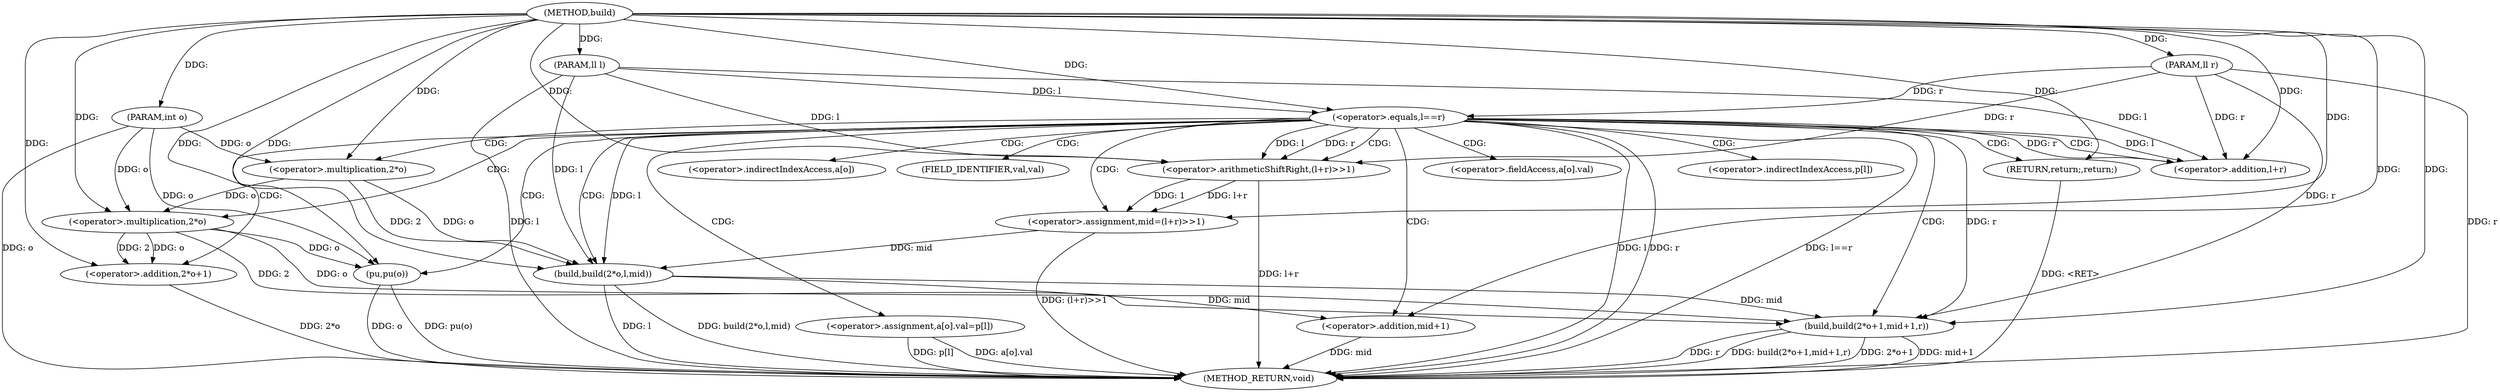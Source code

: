 digraph "build" {  
"1000218" [label = "(METHOD,build)" ]
"1000264" [label = "(METHOD_RETURN,void)" ]
"1000219" [label = "(PARAM,int o)" ]
"1000220" [label = "(PARAM,ll l)" ]
"1000221" [label = "(PARAM,ll r)" ]
"1000239" [label = "(<operator>.assignment,mid=(l+r)>>1)" ]
"1000246" [label = "(build,build(2*o,l,mid))" ]
"1000252" [label = "(build,build(2*o+1,mid+1,r))" ]
"1000262" [label = "(pu,pu(o))" ]
"1000224" [label = "(<operator>.equals,l==r)" ]
"1000228" [label = "(<operator>.assignment,a[o].val=p[l])" ]
"1000237" [label = "(RETURN,return;,return;)" ]
"1000241" [label = "(<operator>.arithmeticShiftRight,(l+r)>>1)" ]
"1000247" [label = "(<operator>.multiplication,2*o)" ]
"1000253" [label = "(<operator>.addition,2*o+1)" ]
"1000258" [label = "(<operator>.addition,mid+1)" ]
"1000242" [label = "(<operator>.addition,l+r)" ]
"1000254" [label = "(<operator>.multiplication,2*o)" ]
"1000229" [label = "(<operator>.fieldAccess,a[o].val)" ]
"1000234" [label = "(<operator>.indirectIndexAccess,p[l])" ]
"1000230" [label = "(<operator>.indirectIndexAccess,a[o])" ]
"1000233" [label = "(FIELD_IDENTIFIER,val,val)" ]
  "1000237" -> "1000264"  [ label = "DDG: <RET>"] 
  "1000219" -> "1000264"  [ label = "DDG: o"] 
  "1000220" -> "1000264"  [ label = "DDG: l"] 
  "1000221" -> "1000264"  [ label = "DDG: r"] 
  "1000224" -> "1000264"  [ label = "DDG: l"] 
  "1000224" -> "1000264"  [ label = "DDG: r"] 
  "1000224" -> "1000264"  [ label = "DDG: l==r"] 
  "1000241" -> "1000264"  [ label = "DDG: l+r"] 
  "1000239" -> "1000264"  [ label = "DDG: (l+r)>>1"] 
  "1000246" -> "1000264"  [ label = "DDG: l"] 
  "1000246" -> "1000264"  [ label = "DDG: build(2*o,l,mid)"] 
  "1000253" -> "1000264"  [ label = "DDG: 2*o"] 
  "1000252" -> "1000264"  [ label = "DDG: 2*o+1"] 
  "1000258" -> "1000264"  [ label = "DDG: mid"] 
  "1000252" -> "1000264"  [ label = "DDG: mid+1"] 
  "1000252" -> "1000264"  [ label = "DDG: r"] 
  "1000252" -> "1000264"  [ label = "DDG: build(2*o+1,mid+1,r)"] 
  "1000262" -> "1000264"  [ label = "DDG: o"] 
  "1000262" -> "1000264"  [ label = "DDG: pu(o)"] 
  "1000228" -> "1000264"  [ label = "DDG: a[o].val"] 
  "1000228" -> "1000264"  [ label = "DDG: p[l]"] 
  "1000218" -> "1000219"  [ label = "DDG: "] 
  "1000218" -> "1000220"  [ label = "DDG: "] 
  "1000218" -> "1000221"  [ label = "DDG: "] 
  "1000241" -> "1000239"  [ label = "DDG: 1"] 
  "1000241" -> "1000239"  [ label = "DDG: l+r"] 
  "1000218" -> "1000239"  [ label = "DDG: "] 
  "1000247" -> "1000246"  [ label = "DDG: 2"] 
  "1000247" -> "1000246"  [ label = "DDG: o"] 
  "1000220" -> "1000246"  [ label = "DDG: l"] 
  "1000218" -> "1000246"  [ label = "DDG: "] 
  "1000224" -> "1000246"  [ label = "DDG: l"] 
  "1000239" -> "1000246"  [ label = "DDG: mid"] 
  "1000254" -> "1000252"  [ label = "DDG: o"] 
  "1000254" -> "1000252"  [ label = "DDG: 2"] 
  "1000218" -> "1000252"  [ label = "DDG: "] 
  "1000221" -> "1000252"  [ label = "DDG: r"] 
  "1000224" -> "1000252"  [ label = "DDG: r"] 
  "1000246" -> "1000252"  [ label = "DDG: mid"] 
  "1000254" -> "1000262"  [ label = "DDG: o"] 
  "1000219" -> "1000262"  [ label = "DDG: o"] 
  "1000218" -> "1000262"  [ label = "DDG: "] 
  "1000220" -> "1000224"  [ label = "DDG: l"] 
  "1000218" -> "1000224"  [ label = "DDG: "] 
  "1000221" -> "1000224"  [ label = "DDG: r"] 
  "1000218" -> "1000237"  [ label = "DDG: "] 
  "1000224" -> "1000241"  [ label = "DDG: l"] 
  "1000220" -> "1000241"  [ label = "DDG: l"] 
  "1000218" -> "1000241"  [ label = "DDG: "] 
  "1000224" -> "1000241"  [ label = "DDG: r"] 
  "1000221" -> "1000241"  [ label = "DDG: r"] 
  "1000218" -> "1000247"  [ label = "DDG: "] 
  "1000219" -> "1000247"  [ label = "DDG: o"] 
  "1000254" -> "1000253"  [ label = "DDG: o"] 
  "1000254" -> "1000253"  [ label = "DDG: 2"] 
  "1000218" -> "1000253"  [ label = "DDG: "] 
  "1000246" -> "1000258"  [ label = "DDG: mid"] 
  "1000218" -> "1000258"  [ label = "DDG: "] 
  "1000224" -> "1000242"  [ label = "DDG: l"] 
  "1000220" -> "1000242"  [ label = "DDG: l"] 
  "1000218" -> "1000242"  [ label = "DDG: "] 
  "1000224" -> "1000242"  [ label = "DDG: r"] 
  "1000221" -> "1000242"  [ label = "DDG: r"] 
  "1000218" -> "1000254"  [ label = "DDG: "] 
  "1000247" -> "1000254"  [ label = "DDG: o"] 
  "1000219" -> "1000254"  [ label = "DDG: o"] 
  "1000224" -> "1000247"  [ label = "CDG: "] 
  "1000224" -> "1000262"  [ label = "CDG: "] 
  "1000224" -> "1000234"  [ label = "CDG: "] 
  "1000224" -> "1000258"  [ label = "CDG: "] 
  "1000224" -> "1000254"  [ label = "CDG: "] 
  "1000224" -> "1000253"  [ label = "CDG: "] 
  "1000224" -> "1000242"  [ label = "CDG: "] 
  "1000224" -> "1000239"  [ label = "CDG: "] 
  "1000224" -> "1000246"  [ label = "CDG: "] 
  "1000224" -> "1000252"  [ label = "CDG: "] 
  "1000224" -> "1000237"  [ label = "CDG: "] 
  "1000224" -> "1000233"  [ label = "CDG: "] 
  "1000224" -> "1000241"  [ label = "CDG: "] 
  "1000224" -> "1000229"  [ label = "CDG: "] 
  "1000224" -> "1000230"  [ label = "CDG: "] 
  "1000224" -> "1000228"  [ label = "CDG: "] 
}
